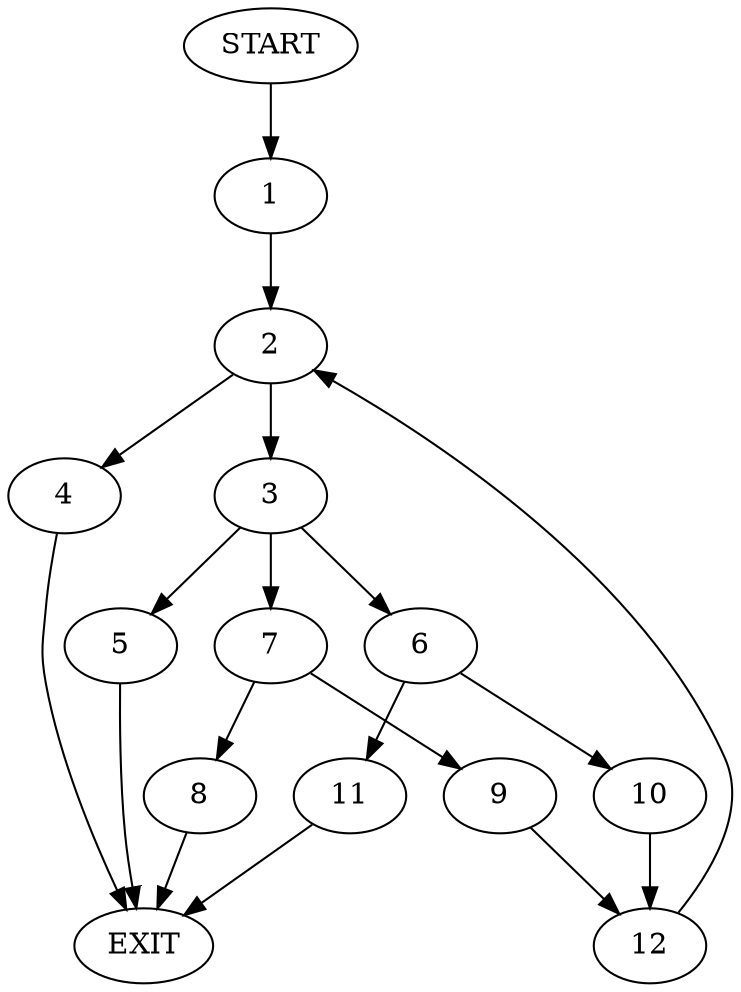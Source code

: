 digraph {
0 [label="START"]
13 [label="EXIT"]
0 -> 1
1 -> 2
2 -> 3
2 -> 4
3 -> 5
3 -> 6
3 -> 7
4 -> 13
7 -> 8
7 -> 9
5 -> 13
6 -> 10
6 -> 11
11 -> 13
10 -> 12
12 -> 2
8 -> 13
9 -> 12
}
